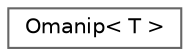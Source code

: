 digraph "Graphical Class Hierarchy"
{
 // LATEX_PDF_SIZE
  bgcolor="transparent";
  edge [fontname=Helvetica,fontsize=10,labelfontname=Helvetica,labelfontsize=10];
  node [fontname=Helvetica,fontsize=10,shape=box,height=0.2,width=0.4];
  rankdir="LR";
  Node0 [id="Node000000",label="Omanip\< T \>",height=0.2,width=0.4,color="grey40", fillcolor="white", style="filled",URL="$classFoam_1_1Omanip.html",tooltip=" "];
}
